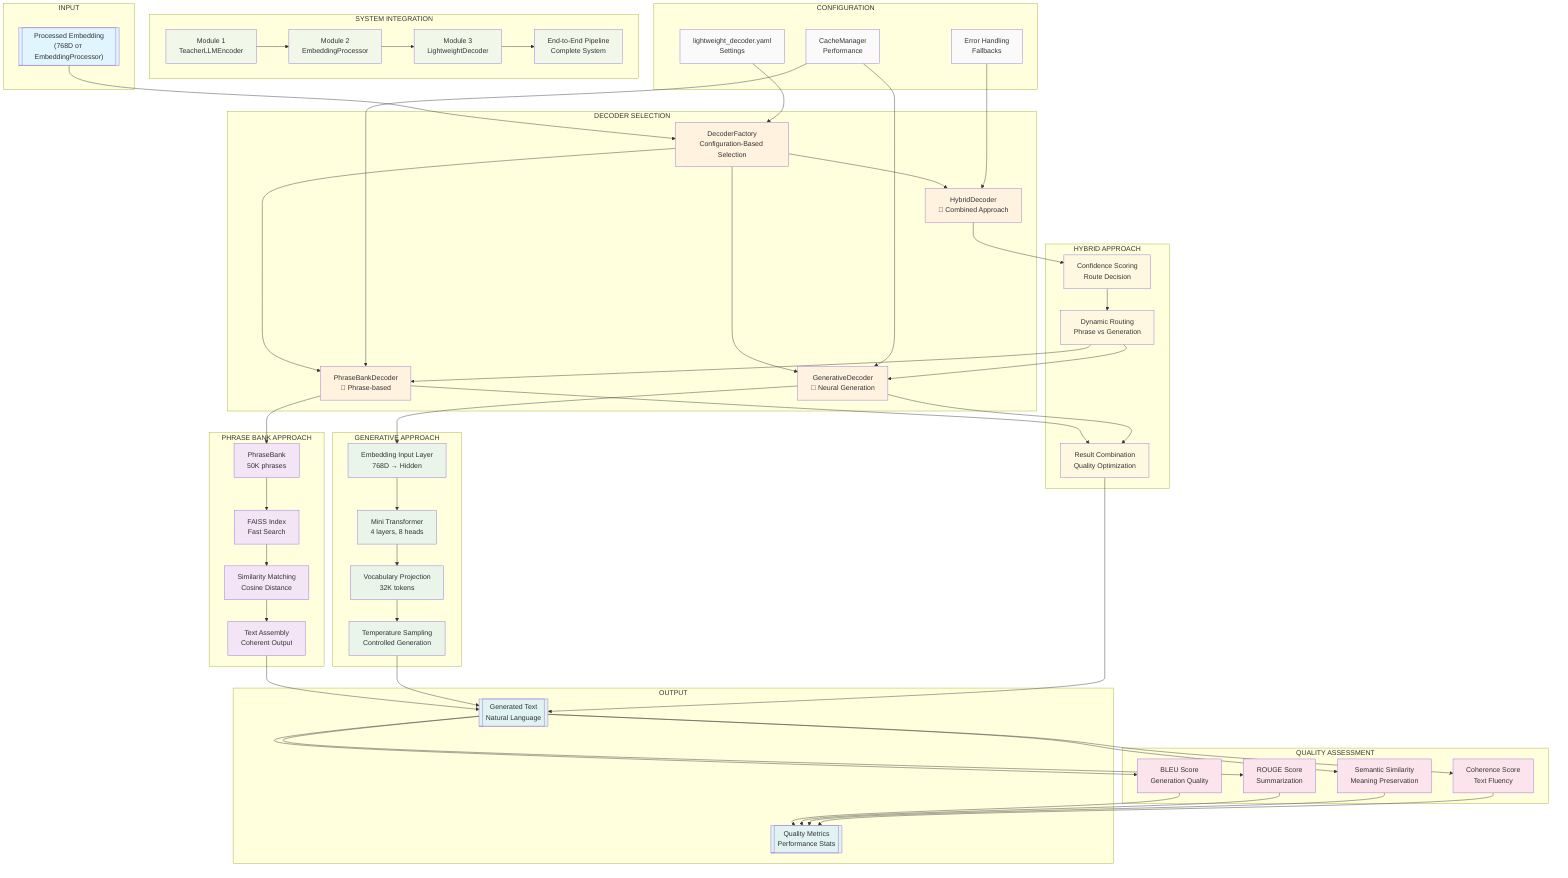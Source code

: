 graph TB
    %% Входные данные от Module 2
    subgraph "INPUT"
        EM[["Processed Embedding<br/>(768D от EmbeddingProcessor)"]]
    end
    
    %% Три подхода декодирования
    subgraph "DECODER SELECTION"
        DS["DecoderFactory<br/>Configuration-Based Selection"]
        
        DS --> PBD["PhraseBankDecoder<br/>🔹 Phrase-based"]
        DS --> GD["GenerativeDecoder<br/>🔸 Neural Generation"]  
        DS --> HD["HybridDecoder<br/>🔶 Combined Approach"]
    end
    
    %% PhraseBankDecoder детали
    subgraph "PHRASE BANK APPROACH"
        PB["PhraseBank<br/>50K phrases"]
        IDX["FAISS Index<br/>Fast Search"]
        SIM["Similarity Matching<br/>Cosine Distance"]
        ASM["Text Assembly<br/>Coherent Output"]
        
        PBD --> PB
        PB --> IDX
        IDX --> SIM
        SIM --> ASM
    end
    
    %% GenerativeDecoder детали  
    subgraph "GENERATIVE APPROACH"
        EMB["Embedding Input Layer<br/>768D → Hidden"]
        TRF["Mini Transformer<br/>4 layers, 8 heads"]
        VOC["Vocabulary Projection<br/>32K tokens"]
        SAMP["Temperature Sampling<br/>Controlled Generation"]
        
        GD --> EMB
        EMB --> TRF
        TRF --> VOC
        VOC --> SAMP
    end
    
    %% HybridDecoder детали
    subgraph "HYBRID APPROACH"
        CONF["Confidence Scoring<br/>Route Decision"]
        ROUTE["Dynamic Routing<br/>Phrase vs Generation"]
        COMB["Result Combination<br/>Quality Optimization"]
        
        HD --> CONF
        CONF --> ROUTE
        ROUTE --> PBD
        ROUTE --> GD
        PBD --> COMB
        GD --> COMB
    end
    
    %% Качество и оценка
    subgraph "QUALITY ASSESSMENT"
        BLEU["BLEU Score<br/>Generation Quality"]
        ROUGE["ROUGE Score<br/>Summarization"]
        SEM["Semantic Similarity<br/>Meaning Preservation"]
        COH["Coherence Score<br/>Text Fluency"]
    end
    
    %% Выходные данные
    subgraph "OUTPUT"
        TXT[["Generated Text<br/>Natural Language"]]
        METRICS[["Quality Metrics<br/>Performance Stats"]]
    end
    
    %% Интеграция с системой
    subgraph "SYSTEM INTEGRATION"
        MOD1["Module 1<br/>TeacherLLMEncoder"]
        MOD2["Module 2<br/>EmbeddingProcessor"]
        MOD3["Module 3<br/>LightweightDecoder"]
        PIPE["End-to-End Pipeline<br/>Complete System"]
    end
    
    %% Конфигурация
    subgraph "CONFIGURATION"
        YAML["lightweight_decoder.yaml<br/>Settings"]
        CACHE["CacheManager<br/>Performance"]
        ERR["Error Handling<br/>Fallbacks"]
    end
    
    %% Основные связи
    EM --> DS
    
    ASM --> TXT
    SAMP --> TXT
    COMB --> TXT
    
    TXT --> BLEU
    TXT --> ROUGE
    TXT --> SEM
    TXT --> COH
    
    BLEU --> METRICS
    ROUGE --> METRICS
    SEM --> METRICS
    COH --> METRICS
    
    %% Системная интеграция
    MOD1 --> MOD2
    MOD2 --> MOD3
    MOD3 --> PIPE
    
    %% Конфигурационные связи
    YAML --> DS
    CACHE --> PBD
    CACHE --> GD
    ERR --> HD
    
    %% Стили для различных компонентов
    classDef input fill:#e1f5fe
    classDef decoder fill:#fff3e0
    classDef phrase fill:#f3e5f5
    classDef generative fill:#e8f5e8
    classDef hybrid fill:#fff8e1
    classDef quality fill:#fce4ec
    classDef output fill:#e0f2f1
    classDef system fill:#f1f8e9
    classDef config fill:#fafafa
    
    class EM input
    class DS,PBD,GD,HD decoder
    class PB,IDX,SIM,ASM phrase
    class EMB,TRF,VOC,SAMP generative
    class CONF,ROUTE,COMB hybrid
    class BLEU,ROUGE,SEM,COH quality
    class TXT,METRICS output
    class MOD1,MOD2,MOD3,PIPE system
    class YAML,CACHE,ERR config